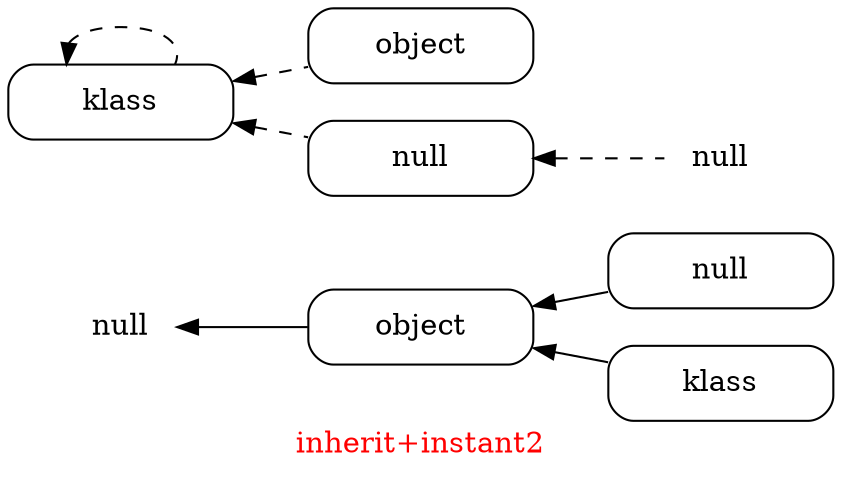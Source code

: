 // Copyright (C) 2007, 2008, 2009 Robert Nielsen <robert@dakota.org>
//
// Licensed under the Apache License, Version 2.0 (the "License");
// you may not use this file except in compliance with the License.
// You may obtain a copy of the License at
//
//      http://www.apache.org/licenses/LICENSE-2.0
//
// Unless required by applicable law or agreed to in writing, software
// distributed under the License is distributed on an "AS IS" BASIS,
// WITHOUT WARRANTIES OR CONDITIONS OF ANY KIND, either express or implied.
// See the License for the specific language governing permissions and
// limitations under the License.

digraph "inherit+instant2"
{
  graph [ label = "\G", fontcolor = red ];
  graph [ rankdir = LR, center = true, page = "8.5,11", size = "7.5,10" ];
  edge [ dir = back ];
  node [ shape = box, style = rounded ];
  
  "null-instance1" [ label = "null", shape = plaintext ];
  "null-instance"  [ label = "null", shape = plaintext ];

  node [ width = "1.5" ];
  
  "null1"           [ label = "null" ];
  "object1"         [ label = "object" ];
  "klass1"          [ label = "klass" ];
  
  edge [ style = solid ];
  "object1"         -> "klass1";
  "object1"         -> "null1";
  "null-instance1"  -> "object1";

  edge [ style = dashed ];
  "klass"          -> "klass";
  "klass"          -> "object";
  "klass"          -> "null";
  "null"           -> "null-instance";
}

